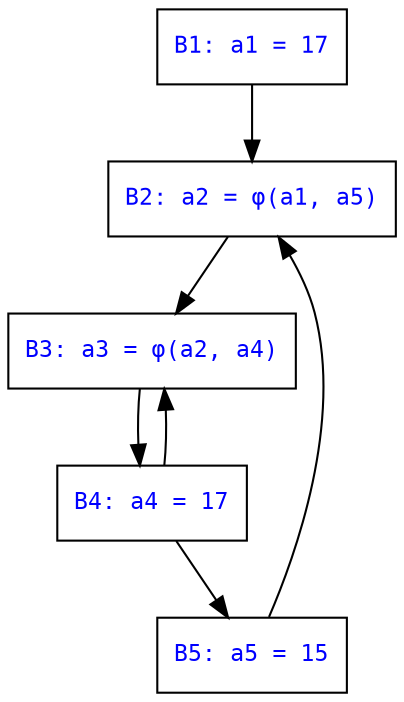 digraph G {
  node[shape=record, fontname=Courier, fontcolor=blue, fontsize=11];
  B1[label="B1: a1 = 17"]
  B2[label="B2: a2 = &phi;(a1, a5)"]
  B3[label="B3: a3 = &phi;(a2, a4)"]
  B4[label="B4: a4 = 17"]
  B5[label="B5: a5 = 15"]

  B1 -> B2
  B2 -> B3
  B3 -> B4
  B4 -> B5

  B5 -> B2
  B4 -> B3
}
